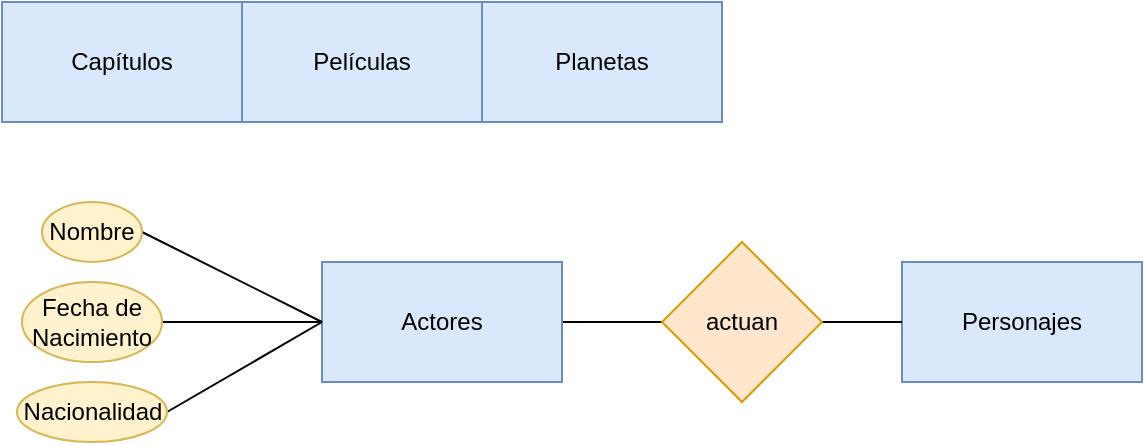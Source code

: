 <mxfile version="22.0.4" type="github">
  <diagram name="Página-1" id="tgJvauN8oL1YI1qP5kh8">
    <mxGraphModel dx="1658" dy="908" grid="1" gridSize="10" guides="1" tooltips="1" connect="1" arrows="1" fold="1" page="1" pageScale="1" pageWidth="1169" pageHeight="827" math="0" shadow="0">
      <root>
        <mxCell id="0" />
        <mxCell id="1" parent="0" />
        <mxCell id="FqyxBrGEKv9SOuB2avVY-1" style="rounded=0;orthogonalLoop=1;jettySize=auto;html=1;exitX=1;exitY=0.5;exitDx=0;exitDy=0;entryX=0;entryY=0.5;entryDx=0;entryDy=0;endArrow=none;endFill=0;" edge="1" parent="1" source="21ie6zG3xMY1rtKyhBJ1-2" target="21ie6zG3xMY1rtKyhBJ1-15">
          <mxGeometry relative="1" as="geometry" />
        </mxCell>
        <mxCell id="21ie6zG3xMY1rtKyhBJ1-2" value="Actores" style="rounded=0;whiteSpace=wrap;html=1;fillColor=#dae8fc;strokeColor=#6c8ebf;" parent="1" vertex="1">
          <mxGeometry x="280" y="370" width="120" height="60" as="geometry" />
        </mxCell>
        <mxCell id="21ie6zG3xMY1rtKyhBJ1-3" value="Personajes" style="rounded=0;whiteSpace=wrap;html=1;fillColor=#dae8fc;strokeColor=#6c8ebf;" parent="1" vertex="1">
          <mxGeometry x="570" y="370" width="120" height="60" as="geometry" />
        </mxCell>
        <mxCell id="21ie6zG3xMY1rtKyhBJ1-4" value="Capítulos" style="rounded=0;whiteSpace=wrap;html=1;fillColor=#dae8fc;strokeColor=#6c8ebf;" parent="1" vertex="1">
          <mxGeometry x="120" y="240" width="120" height="60" as="geometry" />
        </mxCell>
        <mxCell id="21ie6zG3xMY1rtKyhBJ1-5" value="Películas" style="rounded=0;whiteSpace=wrap;html=1;fillColor=#dae8fc;strokeColor=#6c8ebf;" parent="1" vertex="1">
          <mxGeometry x="240" y="240" width="120" height="60" as="geometry" />
        </mxCell>
        <mxCell id="21ie6zG3xMY1rtKyhBJ1-6" value="Planetas" style="rounded=0;whiteSpace=wrap;html=1;fillColor=#dae8fc;strokeColor=#6c8ebf;" parent="1" vertex="1">
          <mxGeometry x="360" y="240" width="120" height="60" as="geometry" />
        </mxCell>
        <mxCell id="21ie6zG3xMY1rtKyhBJ1-12" style="rounded=0;orthogonalLoop=1;jettySize=auto;html=1;exitX=1;exitY=0.5;exitDx=0;exitDy=0;entryX=0;entryY=0.5;entryDx=0;entryDy=0;endArrow=none;endFill=0;" parent="1" source="21ie6zG3xMY1rtKyhBJ1-8" target="21ie6zG3xMY1rtKyhBJ1-2" edge="1">
          <mxGeometry relative="1" as="geometry" />
        </mxCell>
        <mxCell id="21ie6zG3xMY1rtKyhBJ1-8" value="Nombre" style="ellipse;whiteSpace=wrap;html=1;fillColor=#fff2cc;strokeColor=#d6b656;movable=1;resizable=1;rotatable=1;deletable=1;editable=1;locked=0;connectable=1;" parent="1" vertex="1">
          <mxGeometry x="140" y="340" width="50" height="30" as="geometry" />
        </mxCell>
        <mxCell id="21ie6zG3xMY1rtKyhBJ1-13" style="rounded=0;orthogonalLoop=1;jettySize=auto;html=1;entryX=0;entryY=0.5;entryDx=0;entryDy=0;endArrow=none;endFill=0;" parent="1" source="21ie6zG3xMY1rtKyhBJ1-9" target="21ie6zG3xMY1rtKyhBJ1-2" edge="1">
          <mxGeometry relative="1" as="geometry" />
        </mxCell>
        <mxCell id="21ie6zG3xMY1rtKyhBJ1-9" value="Fecha de Nacimiento" style="ellipse;whiteSpace=wrap;html=1;fillColor=#fff2cc;strokeColor=#d6b656;" parent="1" vertex="1">
          <mxGeometry x="130" y="380" width="70" height="40" as="geometry" />
        </mxCell>
        <mxCell id="21ie6zG3xMY1rtKyhBJ1-14" style="rounded=0;orthogonalLoop=1;jettySize=auto;html=1;exitX=1;exitY=0.5;exitDx=0;exitDy=0;entryX=0;entryY=0.5;entryDx=0;entryDy=0;endArrow=none;endFill=0;" parent="1" source="21ie6zG3xMY1rtKyhBJ1-11" target="21ie6zG3xMY1rtKyhBJ1-2" edge="1">
          <mxGeometry relative="1" as="geometry" />
        </mxCell>
        <mxCell id="21ie6zG3xMY1rtKyhBJ1-11" value="Nacionalidad" style="ellipse;whiteSpace=wrap;html=1;fillColor=#fff2cc;strokeColor=#d6b656;movable=1;resizable=1;rotatable=1;deletable=1;editable=1;locked=0;connectable=1;" parent="1" vertex="1">
          <mxGeometry x="127.5" y="430" width="75" height="30" as="geometry" />
        </mxCell>
        <mxCell id="FqyxBrGEKv9SOuB2avVY-2" style="edgeStyle=orthogonalEdgeStyle;rounded=0;orthogonalLoop=1;jettySize=auto;html=1;entryX=0;entryY=0.5;entryDx=0;entryDy=0;endArrow=none;endFill=0;" edge="1" parent="1" source="21ie6zG3xMY1rtKyhBJ1-15" target="21ie6zG3xMY1rtKyhBJ1-3">
          <mxGeometry relative="1" as="geometry" />
        </mxCell>
        <mxCell id="21ie6zG3xMY1rtKyhBJ1-15" value="actuan" style="rhombus;whiteSpace=wrap;html=1;fillColor=#ffe6cc;strokeColor=#d79b00;" parent="1" vertex="1">
          <mxGeometry x="450" y="360" width="80" height="80" as="geometry" />
        </mxCell>
      </root>
    </mxGraphModel>
  </diagram>
</mxfile>

